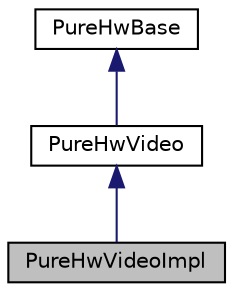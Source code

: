 digraph "PureHwVideoImpl"
{
 // LATEX_PDF_SIZE
  edge [fontname="Helvetica",fontsize="10",labelfontname="Helvetica",labelfontsize="10"];
  node [fontname="Helvetica",fontsize="10",shape=record];
  Node1 [label="PureHwVideoImpl",height=0.2,width=0.4,color="black", fillcolor="grey75", style="filled", fontcolor="black",tooltip=" "];
  Node2 -> Node1 [dir="back",color="midnightblue",fontsize="10",style="solid",fontname="Helvetica"];
  Node2 [label="PureHwVideo",height=0.2,width=0.4,color="black", fillcolor="white", style="filled",URL="$class_pure_hw_video.html",tooltip="Pure video capabilities class."];
  Node3 -> Node2 [dir="back",color="midnightblue",fontsize="10",style="solid",fontname="Helvetica"];
  Node3 [label="PureHwBase",height=0.2,width=0.4,color="black", fillcolor="white", style="filled",URL="$class_pure_hw_base.html",tooltip="Base class for Pure hardware classes."];
}

